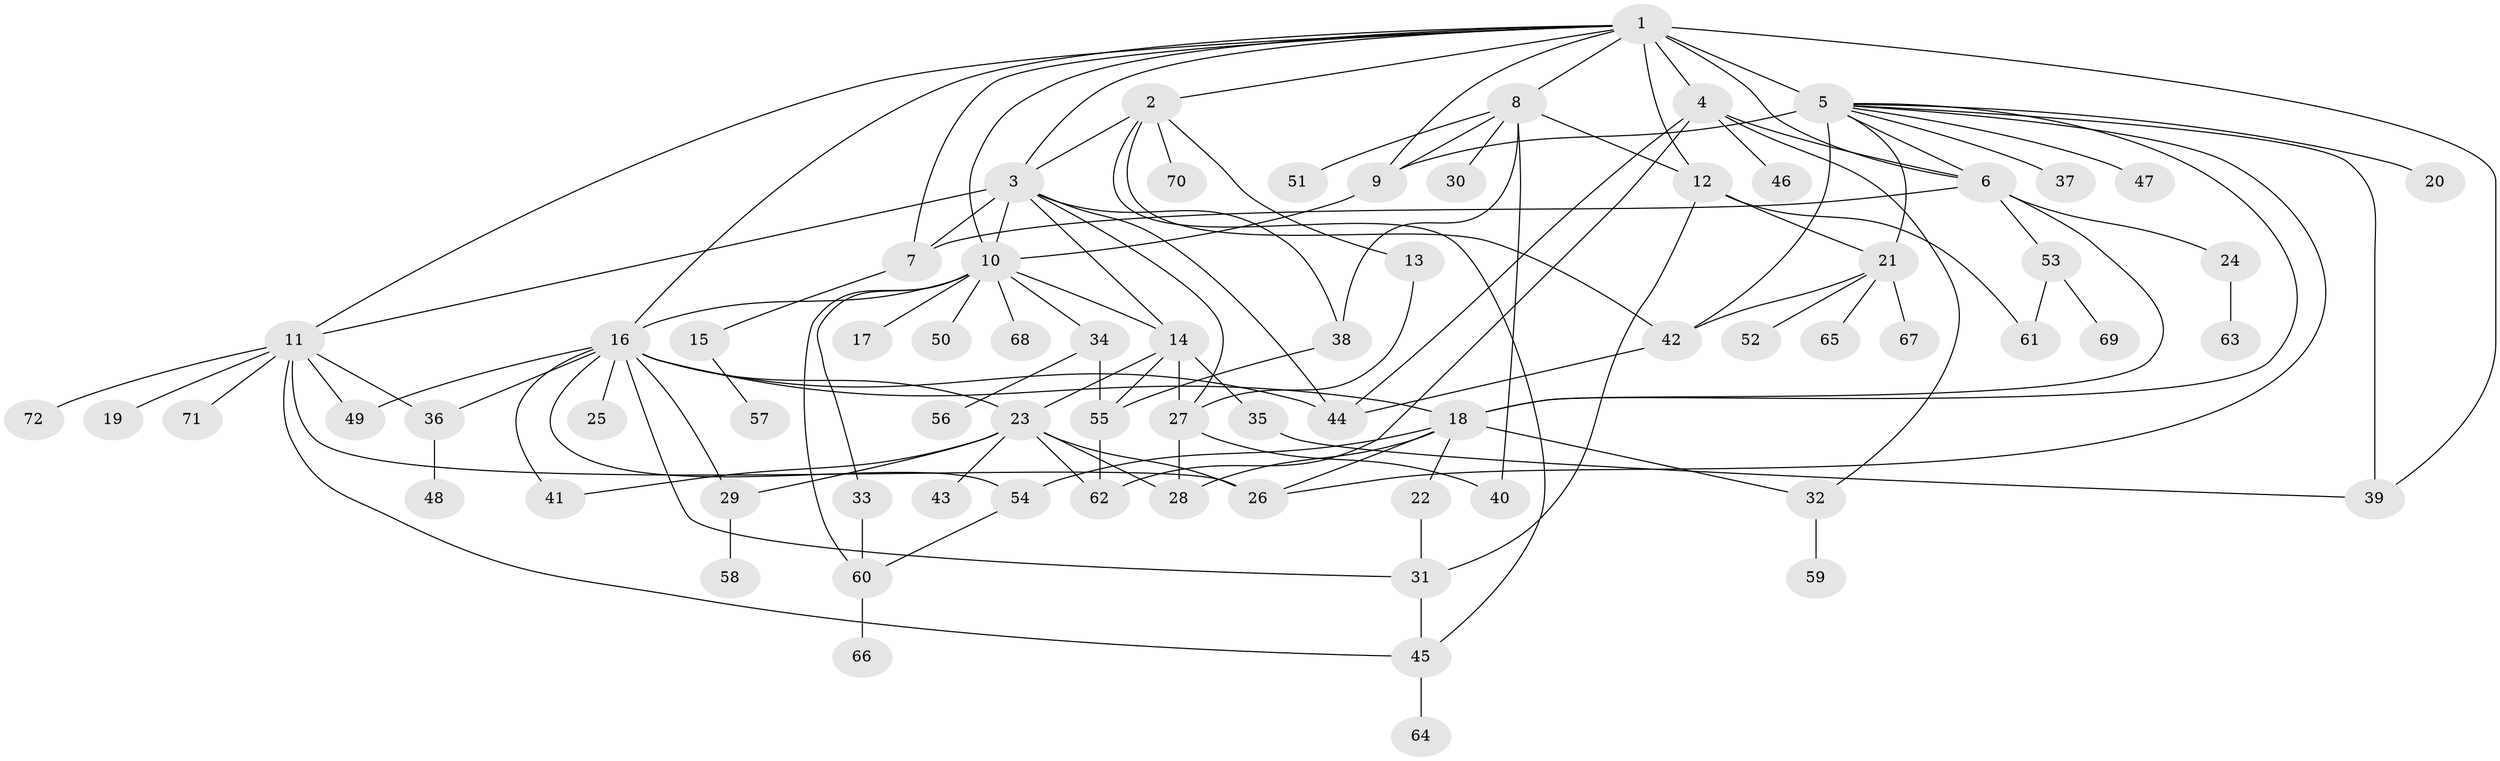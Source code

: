 // original degree distribution, {19: 0.006944444444444444, 7: 0.020833333333333332, 10: 0.013888888888888888, 22: 0.006944444444444444, 6: 0.013888888888888888, 5: 0.034722222222222224, 8: 0.006944444444444444, 1: 0.5, 12: 0.006944444444444444, 4: 0.0763888888888889, 2: 0.20833333333333334, 9: 0.013888888888888888, 3: 0.0763888888888889, 17: 0.006944444444444444, 15: 0.006944444444444444}
// Generated by graph-tools (version 1.1) at 2025/35/03/09/25 02:35:34]
// undirected, 72 vertices, 121 edges
graph export_dot {
graph [start="1"]
  node [color=gray90,style=filled];
  1;
  2;
  3;
  4;
  5;
  6;
  7;
  8;
  9;
  10;
  11;
  12;
  13;
  14;
  15;
  16;
  17;
  18;
  19;
  20;
  21;
  22;
  23;
  24;
  25;
  26;
  27;
  28;
  29;
  30;
  31;
  32;
  33;
  34;
  35;
  36;
  37;
  38;
  39;
  40;
  41;
  42;
  43;
  44;
  45;
  46;
  47;
  48;
  49;
  50;
  51;
  52;
  53;
  54;
  55;
  56;
  57;
  58;
  59;
  60;
  61;
  62;
  63;
  64;
  65;
  66;
  67;
  68;
  69;
  70;
  71;
  72;
  1 -- 2 [weight=1.0];
  1 -- 3 [weight=1.0];
  1 -- 4 [weight=1.0];
  1 -- 5 [weight=1.0];
  1 -- 6 [weight=1.0];
  1 -- 7 [weight=1.0];
  1 -- 8 [weight=1.0];
  1 -- 9 [weight=1.0];
  1 -- 10 [weight=1.0];
  1 -- 11 [weight=1.0];
  1 -- 12 [weight=5.0];
  1 -- 16 [weight=1.0];
  1 -- 39 [weight=1.0];
  2 -- 3 [weight=1.0];
  2 -- 13 [weight=1.0];
  2 -- 42 [weight=1.0];
  2 -- 45 [weight=1.0];
  2 -- 70 [weight=1.0];
  3 -- 7 [weight=1.0];
  3 -- 10 [weight=1.0];
  3 -- 11 [weight=1.0];
  3 -- 14 [weight=1.0];
  3 -- 27 [weight=1.0];
  3 -- 38 [weight=1.0];
  3 -- 44 [weight=1.0];
  4 -- 6 [weight=1.0];
  4 -- 32 [weight=1.0];
  4 -- 44 [weight=1.0];
  4 -- 46 [weight=1.0];
  4 -- 62 [weight=1.0];
  5 -- 6 [weight=1.0];
  5 -- 9 [weight=9.0];
  5 -- 18 [weight=1.0];
  5 -- 20 [weight=1.0];
  5 -- 21 [weight=1.0];
  5 -- 26 [weight=1.0];
  5 -- 37 [weight=1.0];
  5 -- 39 [weight=1.0];
  5 -- 42 [weight=1.0];
  5 -- 47 [weight=1.0];
  6 -- 7 [weight=1.0];
  6 -- 18 [weight=1.0];
  6 -- 24 [weight=1.0];
  6 -- 53 [weight=1.0];
  7 -- 15 [weight=1.0];
  8 -- 9 [weight=1.0];
  8 -- 12 [weight=1.0];
  8 -- 30 [weight=1.0];
  8 -- 38 [weight=1.0];
  8 -- 40 [weight=1.0];
  8 -- 51 [weight=1.0];
  9 -- 10 [weight=1.0];
  10 -- 14 [weight=1.0];
  10 -- 16 [weight=1.0];
  10 -- 17 [weight=1.0];
  10 -- 33 [weight=1.0];
  10 -- 34 [weight=1.0];
  10 -- 50 [weight=1.0];
  10 -- 60 [weight=1.0];
  10 -- 68 [weight=1.0];
  11 -- 19 [weight=1.0];
  11 -- 26 [weight=1.0];
  11 -- 36 [weight=1.0];
  11 -- 45 [weight=1.0];
  11 -- 49 [weight=1.0];
  11 -- 71 [weight=1.0];
  11 -- 72 [weight=1.0];
  12 -- 21 [weight=1.0];
  12 -- 31 [weight=1.0];
  12 -- 61 [weight=1.0];
  13 -- 27 [weight=1.0];
  14 -- 23 [weight=1.0];
  14 -- 27 [weight=1.0];
  14 -- 35 [weight=3.0];
  14 -- 55 [weight=1.0];
  15 -- 57 [weight=1.0];
  16 -- 18 [weight=1.0];
  16 -- 23 [weight=1.0];
  16 -- 25 [weight=1.0];
  16 -- 29 [weight=1.0];
  16 -- 31 [weight=1.0];
  16 -- 36 [weight=1.0];
  16 -- 41 [weight=1.0];
  16 -- 44 [weight=1.0];
  16 -- 49 [weight=1.0];
  16 -- 54 [weight=2.0];
  18 -- 22 [weight=1.0];
  18 -- 26 [weight=1.0];
  18 -- 28 [weight=1.0];
  18 -- 32 [weight=1.0];
  18 -- 54 [weight=1.0];
  21 -- 42 [weight=1.0];
  21 -- 52 [weight=1.0];
  21 -- 65 [weight=1.0];
  21 -- 67 [weight=1.0];
  22 -- 31 [weight=2.0];
  23 -- 26 [weight=6.0];
  23 -- 28 [weight=1.0];
  23 -- 29 [weight=1.0];
  23 -- 41 [weight=1.0];
  23 -- 43 [weight=1.0];
  23 -- 62 [weight=1.0];
  24 -- 63 [weight=1.0];
  27 -- 28 [weight=1.0];
  27 -- 40 [weight=1.0];
  29 -- 58 [weight=1.0];
  31 -- 45 [weight=1.0];
  32 -- 59 [weight=1.0];
  33 -- 60 [weight=1.0];
  34 -- 55 [weight=1.0];
  34 -- 56 [weight=1.0];
  35 -- 39 [weight=1.0];
  36 -- 48 [weight=1.0];
  38 -- 55 [weight=3.0];
  42 -- 44 [weight=2.0];
  45 -- 64 [weight=1.0];
  53 -- 61 [weight=1.0];
  53 -- 69 [weight=1.0];
  54 -- 60 [weight=1.0];
  55 -- 62 [weight=1.0];
  60 -- 66 [weight=1.0];
}
